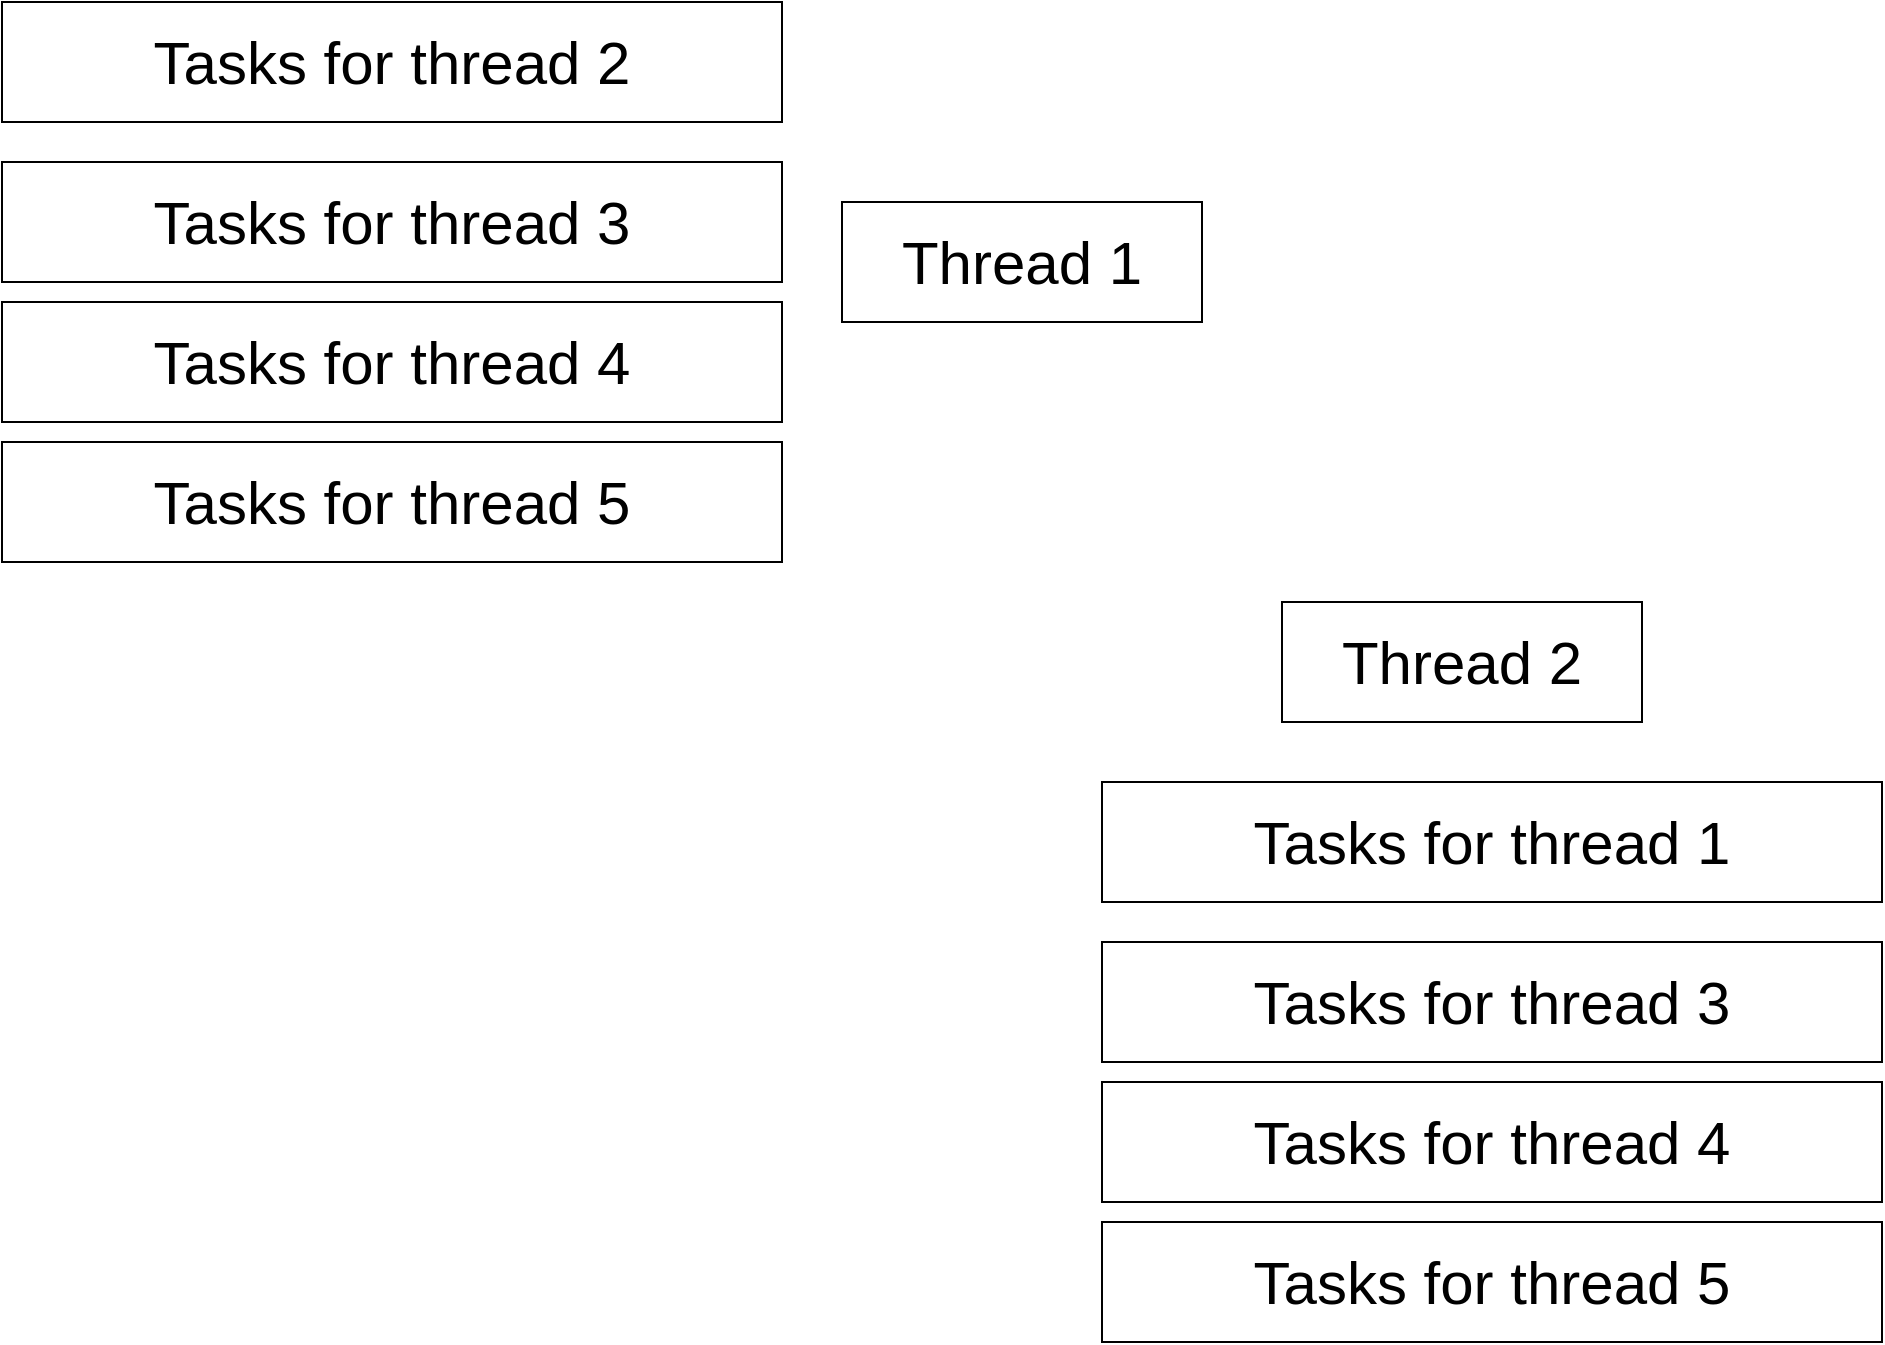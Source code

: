 <mxfile version="21.6.8" type="device">
  <diagram name="Page-1" id="afF6loQXjeUVOpGx7HEf">
    <mxGraphModel dx="3434" dy="836" grid="1" gridSize="10" guides="1" tooltips="1" connect="1" arrows="1" fold="1" page="1" pageScale="1" pageWidth="2000" pageHeight="2000" math="0" shadow="0">
      <root>
        <mxCell id="0" />
        <mxCell id="1" parent="0" />
        <mxCell id="y-0cT2srEvRFnzbuyEon-1" value="Thread 1" style="rounded=0;whiteSpace=wrap;html=1;fontSize=30;" vertex="1" parent="1">
          <mxGeometry x="390" y="360" width="180" height="60" as="geometry" />
        </mxCell>
        <mxCell id="y-0cT2srEvRFnzbuyEon-2" value="Tasks for thread 2" style="rounded=0;whiteSpace=wrap;html=1;fontSize=30;" vertex="1" parent="1">
          <mxGeometry x="-30" y="260" width="390" height="60" as="geometry" />
        </mxCell>
        <mxCell id="y-0cT2srEvRFnzbuyEon-3" value="Tasks for thread 3" style="rounded=0;whiteSpace=wrap;html=1;fontSize=30;" vertex="1" parent="1">
          <mxGeometry x="-30" y="340" width="390" height="60" as="geometry" />
        </mxCell>
        <mxCell id="y-0cT2srEvRFnzbuyEon-4" value="Tasks for thread 4" style="rounded=0;whiteSpace=wrap;html=1;fontSize=30;" vertex="1" parent="1">
          <mxGeometry x="-30" y="410" width="390" height="60" as="geometry" />
        </mxCell>
        <mxCell id="y-0cT2srEvRFnzbuyEon-5" value="Tasks for thread 5" style="rounded=0;whiteSpace=wrap;html=1;fontSize=30;" vertex="1" parent="1">
          <mxGeometry x="-30" y="480" width="390" height="60" as="geometry" />
        </mxCell>
        <mxCell id="y-0cT2srEvRFnzbuyEon-6" value="Thread 2" style="rounded=0;whiteSpace=wrap;html=1;fontSize=30;" vertex="1" parent="1">
          <mxGeometry x="610" y="560" width="180" height="60" as="geometry" />
        </mxCell>
        <mxCell id="y-0cT2srEvRFnzbuyEon-7" value="Tasks for thread 1" style="rounded=0;whiteSpace=wrap;html=1;fontSize=30;" vertex="1" parent="1">
          <mxGeometry x="520" y="650" width="390" height="60" as="geometry" />
        </mxCell>
        <mxCell id="y-0cT2srEvRFnzbuyEon-8" value="Tasks for thread 3" style="rounded=0;whiteSpace=wrap;html=1;fontSize=30;" vertex="1" parent="1">
          <mxGeometry x="520" y="730" width="390" height="60" as="geometry" />
        </mxCell>
        <mxCell id="y-0cT2srEvRFnzbuyEon-9" value="Tasks for thread 4" style="rounded=0;whiteSpace=wrap;html=1;fontSize=30;" vertex="1" parent="1">
          <mxGeometry x="520" y="800" width="390" height="60" as="geometry" />
        </mxCell>
        <mxCell id="y-0cT2srEvRFnzbuyEon-10" value="Tasks for thread 5" style="rounded=0;whiteSpace=wrap;html=1;fontSize=30;" vertex="1" parent="1">
          <mxGeometry x="520" y="870" width="390" height="60" as="geometry" />
        </mxCell>
      </root>
    </mxGraphModel>
  </diagram>
</mxfile>

